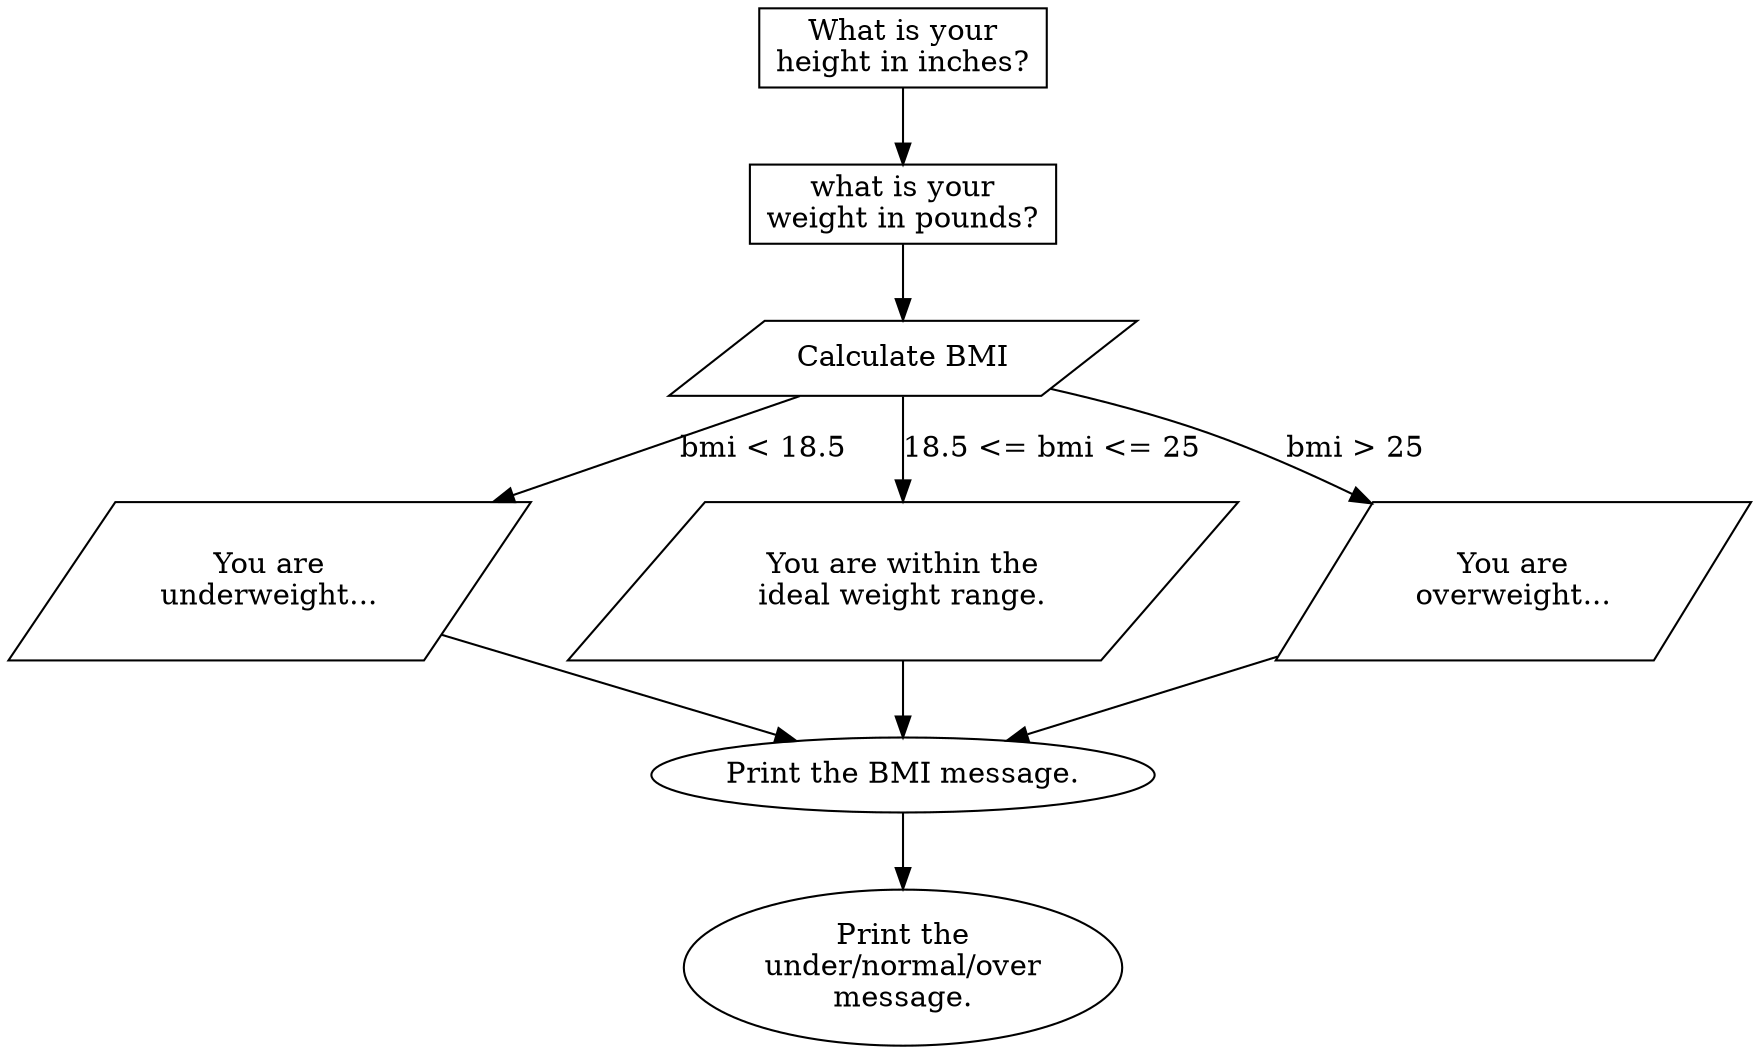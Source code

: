 digraph bmi {
  ask_height [shape=box, label="What is your\nheight in inches?"]
  ask_weight [shape=box, label="what is your\nweight in pounds?"]
  calculate_bmi [shape=parallelogram, label="Calculate BMI"]
  message_under [shape=parallelogram, label="You are\nunderweight..."]
  message_normal [shape=parallelogram, label="You are within the\nideal weight range."]
  message_over [shape=parallelogram, label="You are\noverweight..."]
  print_bmi [shape=ellipse, label="Print the BMI message."]
  print_uno_message [shape=ellipse, label="Print the\nunder/normal/over\nmessage."]

  ask_height -> ask_weight -> calculate_bmi
  calculate_bmi -> message_under [label="bmi < 18.5"]
  calculate_bmi -> message_normal [label="18.5 <= bmi <= 25"]
  calculate_bmi -> message_over [label="bmi > 25"]
  message_under -> print_bmi
  message_normal -> print_bmi
  message_over -> print_bmi
  print_bmi -> print_uno_message
}
